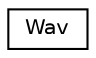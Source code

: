 digraph "Graphical Class Hierarchy"
{
  edge [fontname="Helvetica",fontsize="10",labelfontname="Helvetica",labelfontsize="10"];
  node [fontname="Helvetica",fontsize="10",shape=record];
  rankdir="LR";
  Node0 [label="Wav",height=0.2,width=0.4,color="black", fillcolor="white", style="filled",URL="$de/dd3/classWav.html",tooltip="This is the Wav class, and it includes all of the functions that involve the files/data involved..."];
}
